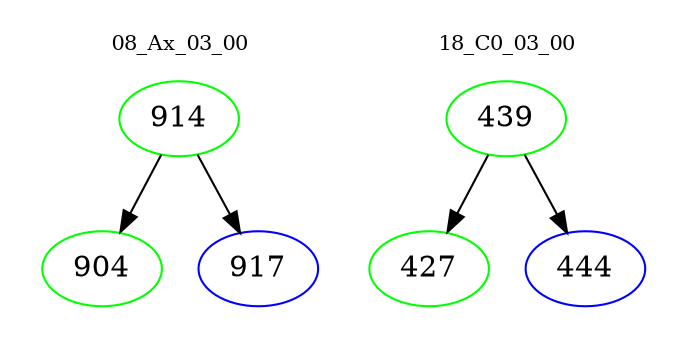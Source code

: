 digraph{
subgraph cluster_0 {
color = white
label = "08_Ax_03_00";
fontsize=10;
T0_914 [label="914", color="green"]
T0_914 -> T0_904 [color="black"]
T0_904 [label="904", color="green"]
T0_914 -> T0_917 [color="black"]
T0_917 [label="917", color="blue"]
}
subgraph cluster_1 {
color = white
label = "18_C0_03_00";
fontsize=10;
T1_439 [label="439", color="green"]
T1_439 -> T1_427 [color="black"]
T1_427 [label="427", color="green"]
T1_439 -> T1_444 [color="black"]
T1_444 [label="444", color="blue"]
}
}
